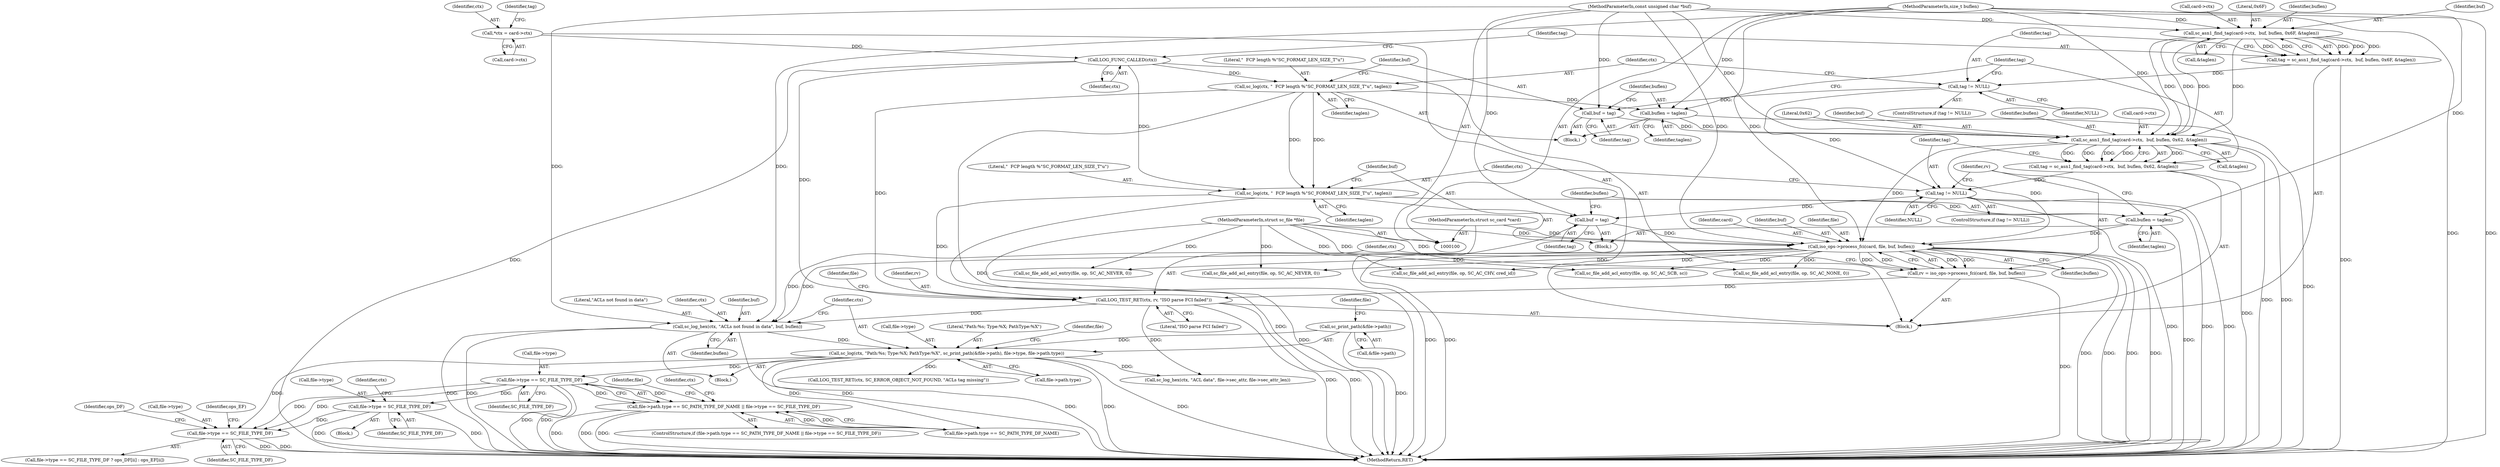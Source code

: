 digraph "0_OpenSC_8fe377e93b4b56060e5bbfb6f3142ceaeca744fa_1@pointer" {
"1000226" [label="(Call,file->type == SC_FILE_TYPE_DF)"];
"1000201" [label="(Call,sc_log(ctx, \"Path:%s; Type:%X; PathType:%X\", sc_print_path(&file->path), file->type, file->path.type))"];
"1000196" [label="(Call,sc_log_hex(ctx, \"ACLs not found in data\", buf, buflen))"];
"1000186" [label="(Call,LOG_TEST_RET(ctx, rv, \"ISO parse FCI failed\"))"];
"1000125" [label="(Call,LOG_FUNC_CALLED(ctx))"];
"1000107" [label="(Call,*ctx = card->ctx)"];
"1000143" [label="(Call,sc_log(ctx, \"  FCP length %\"SC_FORMAT_LEN_SIZE_T\"u\", taglen))"];
"1000169" [label="(Call,sc_log(ctx, \"  FCP length %\"SC_FORMAT_LEN_SIZE_T\"u\", taglen))"];
"1000179" [label="(Call,rv = iso_ops->process_fci(card, file, buf, buflen))"];
"1000181" [label="(Call,iso_ops->process_fci(card, file, buf, buflen))"];
"1000101" [label="(MethodParameterIn,struct sc_card *card)"];
"1000102" [label="(MethodParameterIn,struct sc_file *file)"];
"1000155" [label="(Call,sc_asn1_find_tag(card->ctx,  buf, buflen, 0x62, &taglen))"];
"1000129" [label="(Call,sc_asn1_find_tag(card->ctx,  buf, buflen, 0x6F, &taglen))"];
"1000103" [label="(MethodParameterIn,const unsigned char *buf)"];
"1000104" [label="(MethodParameterIn,size_t buflen)"];
"1000147" [label="(Call,buf = tag)"];
"1000139" [label="(Call,tag != NULL)"];
"1000127" [label="(Call,tag = sc_asn1_find_tag(card->ctx,  buf, buflen, 0x6F, &taglen))"];
"1000150" [label="(Call,buflen = taglen)"];
"1000173" [label="(Call,buf = tag)"];
"1000165" [label="(Call,tag != NULL)"];
"1000153" [label="(Call,tag = sc_asn1_find_tag(card->ctx,  buf, buflen, 0x62, &taglen))"];
"1000176" [label="(Call,buflen = taglen)"];
"1000204" [label="(Call,sc_print_path(&file->path))"];
"1000218" [label="(Call,file->path.type == SC_PATH_TYPE_DF_NAME || file->type == SC_FILE_TYPE_DF)"];
"1000232" [label="(Call,file->type = SC_FILE_TYPE_DF)"];
"1000275" [label="(Call,file->type == SC_FILE_TYPE_DF)"];
"1000230" [label="(Identifier,SC_FILE_TYPE_DF)"];
"1000105" [label="(Block,)"];
"1000184" [label="(Identifier,buf)"];
"1000171" [label="(Literal,\"  FCP length %\"SC_FORMAT_LEN_SIZE_T\"u\")"];
"1000370" [label="(Call,sc_file_add_acl_entry(file, op, SC_AC_NEVER, 0))"];
"1000107" [label="(Call,*ctx = card->ctx)"];
"1000127" [label="(Call,tag = sc_asn1_find_tag(card->ctx,  buf, buflen, 0x6F, &taglen))"];
"1000232" [label="(Call,file->type = SC_FILE_TYPE_DF)"];
"1000222" [label="(Identifier,file)"];
"1000102" [label="(MethodParameterIn,struct sc_file *file)"];
"1000141" [label="(Identifier,NULL)"];
"1000186" [label="(Call,LOG_TEST_RET(ctx, rv, \"ISO parse FCI failed\"))"];
"1000274" [label="(Call,file->type == SC_FILE_TYPE_DF ? ops_DF[ii] : ops_EF[ii])"];
"1000125" [label="(Call,LOG_FUNC_CALLED(ctx))"];
"1000199" [label="(Identifier,buf)"];
"1000202" [label="(Identifier,ctx)"];
"1000346" [label="(Call,sc_file_add_acl_entry(file, op, SC_AC_NEVER, 0))"];
"1000151" [label="(Identifier,buflen)"];
"1000130" [label="(Call,card->ctx)"];
"1000176" [label="(Call,buflen = taglen)"];
"1000150" [label="(Call,buflen = taglen)"];
"1000172" [label="(Identifier,taglen)"];
"1000135" [label="(Literal,0x6F)"];
"1000209" [label="(Call,file->type)"];
"1000145" [label="(Literal,\"  FCP length %\"SC_FORMAT_LEN_SIZE_T\"u\")"];
"1000167" [label="(Identifier,NULL)"];
"1000196" [label="(Call,sc_log_hex(ctx, \"ACLs not found in data\", buf, buflen))"];
"1000234" [label="(Identifier,file)"];
"1000168" [label="(Block,)"];
"1000356" [label="(Call,sc_file_add_acl_entry(file, op, SC_AC_SCB, sc))"];
"1000236" [label="(Identifier,SC_FILE_TYPE_DF)"];
"1000103" [label="(MethodParameterIn,const unsigned char *buf)"];
"1000177" [label="(Identifier,buflen)"];
"1000144" [label="(Identifier,ctx)"];
"1000195" [label="(Block,)"];
"1000198" [label="(Literal,\"ACLs not found in data\")"];
"1000231" [label="(Block,)"];
"1000239" [label="(Call,LOG_TEST_RET(ctx, SC_ERROR_OBJECT_NOT_FOUND, \"ACLs tag missing\"))"];
"1000155" [label="(Call,sc_asn1_find_tag(card->ctx,  buf, buflen, 0x62, &taglen))"];
"1000161" [label="(Literal,0x62)"];
"1000143" [label="(Call,sc_log(ctx, \"  FCP length %\"SC_FORMAT_LEN_SIZE_T\"u\", taglen))"];
"1000164" [label="(ControlStructure,if (tag != NULL))"];
"1000126" [label="(Identifier,ctx)"];
"1000197" [label="(Identifier,ctx)"];
"1000159" [label="(Identifier,buf)"];
"1000188" [label="(Identifier,rv)"];
"1000187" [label="(Identifier,ctx)"];
"1000204" [label="(Call,sc_print_path(&file->path))"];
"1000336" [label="(Call,sc_file_add_acl_entry(file, op, SC_AC_NONE, 0))"];
"1000219" [label="(Call,file->path.type == SC_PATH_TYPE_DF_NAME)"];
"1000275" [label="(Call,file->type == SC_FILE_TYPE_DF)"];
"1000162" [label="(Call,&taglen)"];
"1000165" [label="(Call,tag != NULL)"];
"1000226" [label="(Call,file->type == SC_FILE_TYPE_DF)"];
"1000154" [label="(Identifier,tag)"];
"1000152" [label="(Identifier,taglen)"];
"1000240" [label="(Identifier,ctx)"];
"1000212" [label="(Call,file->path.type)"];
"1000153" [label="(Call,tag = sc_asn1_find_tag(card->ctx,  buf, buflen, 0x62, &taglen))"];
"1000146" [label="(Identifier,taglen)"];
"1000160" [label="(Identifier,buflen)"];
"1000276" [label="(Call,file->type)"];
"1000185" [label="(Identifier,buflen)"];
"1000181" [label="(Call,iso_ops->process_fci(card, file, buf, buflen))"];
"1000129" [label="(Call,sc_asn1_find_tag(card->ctx,  buf, buflen, 0x6F, &taglen))"];
"1000218" [label="(Call,file->path.type == SC_PATH_TYPE_DF_NAME || file->type == SC_FILE_TYPE_DF)"];
"1000244" [label="(Identifier,ctx)"];
"1000149" [label="(Identifier,tag)"];
"1000233" [label="(Call,file->type)"];
"1000142" [label="(Block,)"];
"1000183" [label="(Identifier,file)"];
"1000378" [label="(MethodReturn,RET)"];
"1000169" [label="(Call,sc_log(ctx, \"  FCP length %\"SC_FORMAT_LEN_SIZE_T\"u\", taglen))"];
"1000134" [label="(Identifier,buflen)"];
"1000166" [label="(Identifier,tag)"];
"1000147" [label="(Call,buf = tag)"];
"1000148" [label="(Identifier,buf)"];
"1000193" [label="(Identifier,file)"];
"1000139" [label="(Call,tag != NULL)"];
"1000175" [label="(Identifier,tag)"];
"1000136" [label="(Call,&taglen)"];
"1000108" [label="(Identifier,ctx)"];
"1000210" [label="(Identifier,file)"];
"1000200" [label="(Identifier,buflen)"];
"1000201" [label="(Call,sc_log(ctx, \"Path:%s; Type:%X; PathType:%X\", sc_print_path(&file->path), file->type, file->path.type))"];
"1000284" [label="(Identifier,ops_EF)"];
"1000179" [label="(Call,rv = iso_ops->process_fci(card, file, buf, buflen))"];
"1000279" [label="(Identifier,SC_FILE_TYPE_DF)"];
"1000178" [label="(Identifier,taglen)"];
"1000281" [label="(Identifier,ops_DF)"];
"1000138" [label="(ControlStructure,if (tag != NULL))"];
"1000227" [label="(Call,file->type)"];
"1000180" [label="(Identifier,rv)"];
"1000140" [label="(Identifier,tag)"];
"1000205" [label="(Call,&file->path)"];
"1000364" [label="(Call,sc_file_add_acl_entry(file, op, SC_AC_CHV, cred_id))"];
"1000156" [label="(Call,card->ctx)"];
"1000133" [label="(Identifier,buf)"];
"1000101" [label="(MethodParameterIn,struct sc_card *card)"];
"1000203" [label="(Literal,\"Path:%s; Type:%X; PathType:%X\")"];
"1000117" [label="(Identifier,tag)"];
"1000243" [label="(Call,sc_log_hex(ctx, \"ACL data\", file->sec_attr, file->sec_attr_len))"];
"1000109" [label="(Call,card->ctx)"];
"1000170" [label="(Identifier,ctx)"];
"1000174" [label="(Identifier,buf)"];
"1000173" [label="(Call,buf = tag)"];
"1000104" [label="(MethodParameterIn,size_t buflen)"];
"1000189" [label="(Literal,\"ISO parse FCI failed\")"];
"1000217" [label="(ControlStructure,if (file->path.type == SC_PATH_TYPE_DF_NAME || file->type == SC_FILE_TYPE_DF))"];
"1000128" [label="(Identifier,tag)"];
"1000182" [label="(Identifier,card)"];
"1000226" -> "1000218"  [label="AST: "];
"1000226" -> "1000230"  [label="CFG: "];
"1000227" -> "1000226"  [label="AST: "];
"1000230" -> "1000226"  [label="AST: "];
"1000218" -> "1000226"  [label="CFG: "];
"1000226" -> "1000378"  [label="DDG: "];
"1000226" -> "1000378"  [label="DDG: "];
"1000226" -> "1000218"  [label="DDG: "];
"1000226" -> "1000218"  [label="DDG: "];
"1000201" -> "1000226"  [label="DDG: "];
"1000226" -> "1000232"  [label="DDG: "];
"1000226" -> "1000275"  [label="DDG: "];
"1000226" -> "1000275"  [label="DDG: "];
"1000201" -> "1000195"  [label="AST: "];
"1000201" -> "1000212"  [label="CFG: "];
"1000202" -> "1000201"  [label="AST: "];
"1000203" -> "1000201"  [label="AST: "];
"1000204" -> "1000201"  [label="AST: "];
"1000209" -> "1000201"  [label="AST: "];
"1000212" -> "1000201"  [label="AST: "];
"1000222" -> "1000201"  [label="CFG: "];
"1000201" -> "1000378"  [label="DDG: "];
"1000201" -> "1000378"  [label="DDG: "];
"1000201" -> "1000378"  [label="DDG: "];
"1000196" -> "1000201"  [label="DDG: "];
"1000204" -> "1000201"  [label="DDG: "];
"1000201" -> "1000219"  [label="DDG: "];
"1000201" -> "1000239"  [label="DDG: "];
"1000201" -> "1000243"  [label="DDG: "];
"1000201" -> "1000275"  [label="DDG: "];
"1000196" -> "1000195"  [label="AST: "];
"1000196" -> "1000200"  [label="CFG: "];
"1000197" -> "1000196"  [label="AST: "];
"1000198" -> "1000196"  [label="AST: "];
"1000199" -> "1000196"  [label="AST: "];
"1000200" -> "1000196"  [label="AST: "];
"1000202" -> "1000196"  [label="CFG: "];
"1000196" -> "1000378"  [label="DDG: "];
"1000196" -> "1000378"  [label="DDG: "];
"1000196" -> "1000378"  [label="DDG: "];
"1000186" -> "1000196"  [label="DDG: "];
"1000181" -> "1000196"  [label="DDG: "];
"1000181" -> "1000196"  [label="DDG: "];
"1000103" -> "1000196"  [label="DDG: "];
"1000104" -> "1000196"  [label="DDG: "];
"1000186" -> "1000105"  [label="AST: "];
"1000186" -> "1000189"  [label="CFG: "];
"1000187" -> "1000186"  [label="AST: "];
"1000188" -> "1000186"  [label="AST: "];
"1000189" -> "1000186"  [label="AST: "];
"1000193" -> "1000186"  [label="CFG: "];
"1000186" -> "1000378"  [label="DDG: "];
"1000186" -> "1000378"  [label="DDG: "];
"1000125" -> "1000186"  [label="DDG: "];
"1000143" -> "1000186"  [label="DDG: "];
"1000169" -> "1000186"  [label="DDG: "];
"1000179" -> "1000186"  [label="DDG: "];
"1000186" -> "1000243"  [label="DDG: "];
"1000125" -> "1000105"  [label="AST: "];
"1000125" -> "1000126"  [label="CFG: "];
"1000126" -> "1000125"  [label="AST: "];
"1000128" -> "1000125"  [label="CFG: "];
"1000125" -> "1000378"  [label="DDG: "];
"1000107" -> "1000125"  [label="DDG: "];
"1000125" -> "1000143"  [label="DDG: "];
"1000125" -> "1000169"  [label="DDG: "];
"1000107" -> "1000105"  [label="AST: "];
"1000107" -> "1000109"  [label="CFG: "];
"1000108" -> "1000107"  [label="AST: "];
"1000109" -> "1000107"  [label="AST: "];
"1000117" -> "1000107"  [label="CFG: "];
"1000143" -> "1000142"  [label="AST: "];
"1000143" -> "1000146"  [label="CFG: "];
"1000144" -> "1000143"  [label="AST: "];
"1000145" -> "1000143"  [label="AST: "];
"1000146" -> "1000143"  [label="AST: "];
"1000148" -> "1000143"  [label="CFG: "];
"1000143" -> "1000378"  [label="DDG: "];
"1000143" -> "1000150"  [label="DDG: "];
"1000143" -> "1000169"  [label="DDG: "];
"1000143" -> "1000169"  [label="DDG: "];
"1000169" -> "1000168"  [label="AST: "];
"1000169" -> "1000172"  [label="CFG: "];
"1000170" -> "1000169"  [label="AST: "];
"1000171" -> "1000169"  [label="AST: "];
"1000172" -> "1000169"  [label="AST: "];
"1000174" -> "1000169"  [label="CFG: "];
"1000169" -> "1000378"  [label="DDG: "];
"1000169" -> "1000176"  [label="DDG: "];
"1000179" -> "1000105"  [label="AST: "];
"1000179" -> "1000181"  [label="CFG: "];
"1000180" -> "1000179"  [label="AST: "];
"1000181" -> "1000179"  [label="AST: "];
"1000187" -> "1000179"  [label="CFG: "];
"1000179" -> "1000378"  [label="DDG: "];
"1000181" -> "1000179"  [label="DDG: "];
"1000181" -> "1000179"  [label="DDG: "];
"1000181" -> "1000179"  [label="DDG: "];
"1000181" -> "1000179"  [label="DDG: "];
"1000181" -> "1000185"  [label="CFG: "];
"1000182" -> "1000181"  [label="AST: "];
"1000183" -> "1000181"  [label="AST: "];
"1000184" -> "1000181"  [label="AST: "];
"1000185" -> "1000181"  [label="AST: "];
"1000181" -> "1000378"  [label="DDG: "];
"1000181" -> "1000378"  [label="DDG: "];
"1000181" -> "1000378"  [label="DDG: "];
"1000181" -> "1000378"  [label="DDG: "];
"1000101" -> "1000181"  [label="DDG: "];
"1000102" -> "1000181"  [label="DDG: "];
"1000155" -> "1000181"  [label="DDG: "];
"1000155" -> "1000181"  [label="DDG: "];
"1000173" -> "1000181"  [label="DDG: "];
"1000103" -> "1000181"  [label="DDG: "];
"1000176" -> "1000181"  [label="DDG: "];
"1000104" -> "1000181"  [label="DDG: "];
"1000181" -> "1000336"  [label="DDG: "];
"1000181" -> "1000346"  [label="DDG: "];
"1000181" -> "1000356"  [label="DDG: "];
"1000181" -> "1000364"  [label="DDG: "];
"1000181" -> "1000370"  [label="DDG: "];
"1000101" -> "1000100"  [label="AST: "];
"1000101" -> "1000378"  [label="DDG: "];
"1000102" -> "1000100"  [label="AST: "];
"1000102" -> "1000378"  [label="DDG: "];
"1000102" -> "1000336"  [label="DDG: "];
"1000102" -> "1000346"  [label="DDG: "];
"1000102" -> "1000356"  [label="DDG: "];
"1000102" -> "1000364"  [label="DDG: "];
"1000102" -> "1000370"  [label="DDG: "];
"1000155" -> "1000153"  [label="AST: "];
"1000155" -> "1000162"  [label="CFG: "];
"1000156" -> "1000155"  [label="AST: "];
"1000159" -> "1000155"  [label="AST: "];
"1000160" -> "1000155"  [label="AST: "];
"1000161" -> "1000155"  [label="AST: "];
"1000162" -> "1000155"  [label="AST: "];
"1000153" -> "1000155"  [label="CFG: "];
"1000155" -> "1000378"  [label="DDG: "];
"1000155" -> "1000378"  [label="DDG: "];
"1000155" -> "1000153"  [label="DDG: "];
"1000155" -> "1000153"  [label="DDG: "];
"1000155" -> "1000153"  [label="DDG: "];
"1000155" -> "1000153"  [label="DDG: "];
"1000155" -> "1000153"  [label="DDG: "];
"1000129" -> "1000155"  [label="DDG: "];
"1000129" -> "1000155"  [label="DDG: "];
"1000129" -> "1000155"  [label="DDG: "];
"1000129" -> "1000155"  [label="DDG: "];
"1000147" -> "1000155"  [label="DDG: "];
"1000103" -> "1000155"  [label="DDG: "];
"1000150" -> "1000155"  [label="DDG: "];
"1000104" -> "1000155"  [label="DDG: "];
"1000129" -> "1000127"  [label="AST: "];
"1000129" -> "1000136"  [label="CFG: "];
"1000130" -> "1000129"  [label="AST: "];
"1000133" -> "1000129"  [label="AST: "];
"1000134" -> "1000129"  [label="AST: "];
"1000135" -> "1000129"  [label="AST: "];
"1000136" -> "1000129"  [label="AST: "];
"1000127" -> "1000129"  [label="CFG: "];
"1000129" -> "1000127"  [label="DDG: "];
"1000129" -> "1000127"  [label="DDG: "];
"1000129" -> "1000127"  [label="DDG: "];
"1000129" -> "1000127"  [label="DDG: "];
"1000129" -> "1000127"  [label="DDG: "];
"1000103" -> "1000129"  [label="DDG: "];
"1000104" -> "1000129"  [label="DDG: "];
"1000103" -> "1000100"  [label="AST: "];
"1000103" -> "1000378"  [label="DDG: "];
"1000103" -> "1000147"  [label="DDG: "];
"1000103" -> "1000173"  [label="DDG: "];
"1000104" -> "1000100"  [label="AST: "];
"1000104" -> "1000378"  [label="DDG: "];
"1000104" -> "1000150"  [label="DDG: "];
"1000104" -> "1000176"  [label="DDG: "];
"1000147" -> "1000142"  [label="AST: "];
"1000147" -> "1000149"  [label="CFG: "];
"1000148" -> "1000147"  [label="AST: "];
"1000149" -> "1000147"  [label="AST: "];
"1000151" -> "1000147"  [label="CFG: "];
"1000139" -> "1000147"  [label="DDG: "];
"1000139" -> "1000138"  [label="AST: "];
"1000139" -> "1000141"  [label="CFG: "];
"1000140" -> "1000139"  [label="AST: "];
"1000141" -> "1000139"  [label="AST: "];
"1000144" -> "1000139"  [label="CFG: "];
"1000154" -> "1000139"  [label="CFG: "];
"1000127" -> "1000139"  [label="DDG: "];
"1000139" -> "1000165"  [label="DDG: "];
"1000127" -> "1000105"  [label="AST: "];
"1000128" -> "1000127"  [label="AST: "];
"1000140" -> "1000127"  [label="CFG: "];
"1000127" -> "1000378"  [label="DDG: "];
"1000150" -> "1000142"  [label="AST: "];
"1000150" -> "1000152"  [label="CFG: "];
"1000151" -> "1000150"  [label="AST: "];
"1000152" -> "1000150"  [label="AST: "];
"1000154" -> "1000150"  [label="CFG: "];
"1000150" -> "1000378"  [label="DDG: "];
"1000173" -> "1000168"  [label="AST: "];
"1000173" -> "1000175"  [label="CFG: "];
"1000174" -> "1000173"  [label="AST: "];
"1000175" -> "1000173"  [label="AST: "];
"1000177" -> "1000173"  [label="CFG: "];
"1000173" -> "1000378"  [label="DDG: "];
"1000165" -> "1000173"  [label="DDG: "];
"1000165" -> "1000164"  [label="AST: "];
"1000165" -> "1000167"  [label="CFG: "];
"1000166" -> "1000165"  [label="AST: "];
"1000167" -> "1000165"  [label="AST: "];
"1000170" -> "1000165"  [label="CFG: "];
"1000180" -> "1000165"  [label="CFG: "];
"1000165" -> "1000378"  [label="DDG: "];
"1000165" -> "1000378"  [label="DDG: "];
"1000165" -> "1000378"  [label="DDG: "];
"1000153" -> "1000165"  [label="DDG: "];
"1000153" -> "1000105"  [label="AST: "];
"1000154" -> "1000153"  [label="AST: "];
"1000166" -> "1000153"  [label="CFG: "];
"1000153" -> "1000378"  [label="DDG: "];
"1000176" -> "1000168"  [label="AST: "];
"1000176" -> "1000178"  [label="CFG: "];
"1000177" -> "1000176"  [label="AST: "];
"1000178" -> "1000176"  [label="AST: "];
"1000180" -> "1000176"  [label="CFG: "];
"1000176" -> "1000378"  [label="DDG: "];
"1000204" -> "1000205"  [label="CFG: "];
"1000205" -> "1000204"  [label="AST: "];
"1000210" -> "1000204"  [label="CFG: "];
"1000204" -> "1000378"  [label="DDG: "];
"1000218" -> "1000217"  [label="AST: "];
"1000218" -> "1000219"  [label="CFG: "];
"1000219" -> "1000218"  [label="AST: "];
"1000234" -> "1000218"  [label="CFG: "];
"1000240" -> "1000218"  [label="CFG: "];
"1000218" -> "1000378"  [label="DDG: "];
"1000218" -> "1000378"  [label="DDG: "];
"1000218" -> "1000378"  [label="DDG: "];
"1000219" -> "1000218"  [label="DDG: "];
"1000219" -> "1000218"  [label="DDG: "];
"1000232" -> "1000231"  [label="AST: "];
"1000232" -> "1000236"  [label="CFG: "];
"1000233" -> "1000232"  [label="AST: "];
"1000236" -> "1000232"  [label="AST: "];
"1000244" -> "1000232"  [label="CFG: "];
"1000232" -> "1000378"  [label="DDG: "];
"1000232" -> "1000378"  [label="DDG: "];
"1000232" -> "1000275"  [label="DDG: "];
"1000275" -> "1000274"  [label="AST: "];
"1000275" -> "1000279"  [label="CFG: "];
"1000276" -> "1000275"  [label="AST: "];
"1000279" -> "1000275"  [label="AST: "];
"1000281" -> "1000275"  [label="CFG: "];
"1000284" -> "1000275"  [label="CFG: "];
"1000275" -> "1000378"  [label="DDG: "];
"1000275" -> "1000378"  [label="DDG: "];
}
